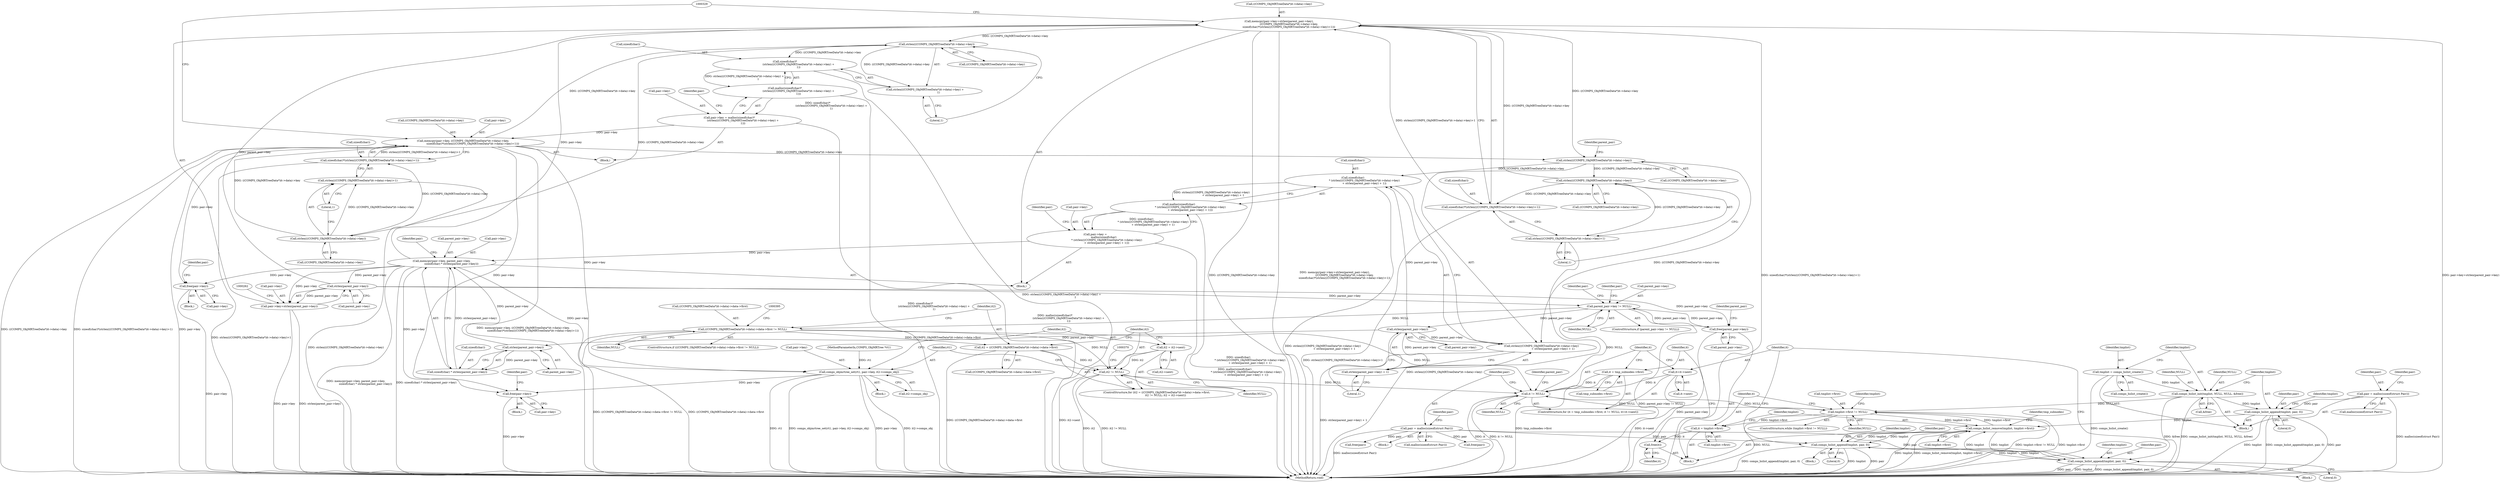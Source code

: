 digraph "0_libcomps_e3a5d056633677959ad924a51758876d415e7046_0@API" {
"1000251" [label="(Call,memcpy(pair->key+strlen(parent_pair->key),\n                       ((COMPS_ObjMRTreeData*)it->data)->key,\n                       sizeof(char)*(strlen(((COMPS_ObjMRTreeData*)it->data)->key)+1)))"];
"1000237" [label="(Call,memcpy(pair->key, parent_pair->key,\n                       sizeof(char) * strlen(parent_pair->key)))"];
"1000214" [label="(Call,pair->key =\n                    malloc(sizeof(char)\n                           * (strlen(((COMPS_ObjMRTreeData*)it->data)->key)\n                           + strlen(parent_pair->key) + 1)))"];
"1000218" [label="(Call,malloc(sizeof(char)\n                           * (strlen(((COMPS_ObjMRTreeData*)it->data)->key)\n                           + strlen(parent_pair->key) + 1)))"];
"1000219" [label="(Call,sizeof(char)\n                           * (strlen(((COMPS_ObjMRTreeData*)it->data)->key)\n                           + strlen(parent_pair->key) + 1))"];
"1000223" [label="(Call,strlen(((COMPS_ObjMRTreeData*)it->data)->key))"];
"1000251" [label="(Call,memcpy(pair->key+strlen(parent_pair->key),\n                       ((COMPS_ObjMRTreeData*)it->data)->key,\n                       sizeof(char)*(strlen(((COMPS_ObjMRTreeData*)it->data)->key)+1)))"];
"1000256" [label="(Call,strlen(parent_pair->key))"];
"1000271" [label="(Call,strlen(((COMPS_ObjMRTreeData*)it->data)->key))"];
"1000267" [label="(Call,sizeof(char)*(strlen(((COMPS_ObjMRTreeData*)it->data)->key)+1))"];
"1000300" [label="(Call,memcpy(pair->key, ((COMPS_ObjMRTreeData*)it->data)->key,\n                       sizeof(char)*(strlen(((COMPS_ObjMRTreeData*)it->data)->key)+1)))"];
"1000282" [label="(Call,pair->key = malloc(sizeof(char)*\n                                (strlen(((COMPS_ObjMRTreeData*)it->data)->key) +\n                                1)))"];
"1000286" [label="(Call,malloc(sizeof(char)*\n                                (strlen(((COMPS_ObjMRTreeData*)it->data)->key) +\n                                1)))"];
"1000287" [label="(Call,sizeof(char)*\n                                (strlen(((COMPS_ObjMRTreeData*)it->data)->key) +\n                                1))"];
"1000291" [label="(Call,strlen(((COMPS_ObjMRTreeData*)it->data)->key))"];
"1000315" [label="(Call,strlen(((COMPS_ObjMRTreeData*)it->data)->key))"];
"1000311" [label="(Call,sizeof(char)*(strlen(((COMPS_ObjMRTreeData*)it->data)->key)+1))"];
"1000232" [label="(Call,strlen(parent_pair->key))"];
"1000208" [label="(Call,parent_pair->key != NULL)"];
"1000414" [label="(Call,free(parent_pair->key))"];
"1000182" [label="(Call,it != NULL)"];
"1000177" [label="(Call,it = tmp_subnodes->first)"];
"1000185" [label="(Call,it=it->next)"];
"1000349" [label="(Call,it2 != NULL)"];
"1000338" [label="(Call,it2 = ((COMPS_ObjMRTreeData*)it->data)->data->first)"];
"1000325" [label="(Call,((COMPS_ObjMRTreeData*)it->data)->data->first != NULL)"];
"1000352" [label="(Call,it2 = it2->next)"];
"1000142" [label="(Call,tmplist->first != NULL)"];
"1000153" [label="(Call,comps_hslist_remove(tmplist, tmplist->first))"];
"1000402" [label="(Call,comps_hslist_append(tmplist, pair, 0))"];
"1000377" [label="(Call,comps_hslist_append(tmplist, pair, 0))"];
"1000191" [label="(Call,pair = malloc(sizeof(struct Pair)))"];
"1000137" [label="(Call,comps_hslist_append(tmplist, pair, 0))"];
"1000131" [label="(Call,comps_hslist_init(tmplist, NULL, NULL, &free))"];
"1000128" [label="(Call,tmplist = comps_hslist_create())"];
"1000111" [label="(Call,pair = malloc(sizeof(struct Pair)))"];
"1000247" [label="(Call,strlen(parent_pair->key))"];
"1000244" [label="(Call,sizeof(char) * strlen(parent_pair->key))"];
"1000358" [label="(Call,comps_objmrtree_set(rt1, pair->key, it2->comps_obj))"];
"1000383" [label="(Call,free(pair->key))"];
"1000408" [label="(Call,free(pair->key))"];
"1000290" [label="(Call,strlen(((COMPS_ObjMRTreeData*)it->data)->key) +\n                                1)"];
"1000314" [label="(Call,strlen(((COMPS_ObjMRTreeData*)it->data)->key)+1)"];
"1000252" [label="(Call,pair->key+strlen(parent_pair->key))"];
"1000222" [label="(Call,strlen(((COMPS_ObjMRTreeData*)it->data)->key)\n                           + strlen(parent_pair->key) + 1)"];
"1000231" [label="(Call,strlen(parent_pair->key) + 1)"];
"1000148" [label="(Call,it = tmplist->first)"];
"1000174" [label="(Call,free(it))"];
"1000270" [label="(Call,strlen(((COMPS_ObjMRTreeData*)it->data)->key)+1)"];
"1000251" [label="(Call,memcpy(pair->key+strlen(parent_pair->key),\n                       ((COMPS_ObjMRTreeData*)it->data)->key,\n                       sizeof(char)*(strlen(((COMPS_ObjMRTreeData*)it->data)->key)+1)))"];
"1000412" [label="(Call,free(pair))"];
"1000140" [label="(Literal,0)"];
"1000415" [label="(Call,parent_pair->key)"];
"1000403" [label="(Identifier,tmplist)"];
"1000147" [label="(Block,)"];
"1000139" [label="(Identifier,pair)"];
"1000142" [label="(Call,tmplist->first != NULL)"];
"1000408" [label="(Call,free(pair->key))"];
"1000213" [label="(Block,)"];
"1000260" [label="(Call,((COMPS_ObjMRTreeData*)it->data)->key)"];
"1000192" [label="(Identifier,pair)"];
"1000103" [label="(MethodParameterIn,COMPS_ObjMRTree *rt1)"];
"1000378" [label="(Identifier,tmplist)"];
"1000290" [label="(Call,strlen(((COMPS_ObjMRTreeData*)it->data)->key) +\n                                1)"];
"1000174" [label="(Call,free(it))"];
"1000220" [label="(Call,sizeof(char))"];
"1000212" [label="(Identifier,NULL)"];
"1000340" [label="(Call,((COMPS_ObjMRTreeData*)it->data)->data->first)"];
"1000376" [label="(Block,)"];
"1000413" [label="(Identifier,pair)"];
"1000326" [label="(Call,((COMPS_ObjMRTreeData*)it->data)->data->first)"];
"1000224" [label="(Call,((COMPS_ObjMRTreeData*)it->data)->key)"];
"1000135" [label="(Call,&free)"];
"1000316" [label="(Call,((COMPS_ObjMRTreeData*)it->data)->key)"];
"1000186" [label="(Identifier,it)"];
"1000380" [label="(Literal,0)"];
"1000350" [label="(Identifier,it2)"];
"1000300" [label="(Call,memcpy(pair->key, ((COMPS_ObjMRTreeData*)it->data)->key,\n                       sizeof(char)*(strlen(((COMPS_ObjMRTreeData*)it->data)->key)+1)))"];
"1000182" [label="(Call,it != NULL)"];
"1000209" [label="(Call,parent_pair->key)"];
"1000208" [label="(Call,parent_pair->key != NULL)"];
"1000141" [label="(ControlStructure,while (tmplist->first != NULL))"];
"1000134" [label="(Identifier,NULL)"];
"1000105" [label="(Block,)"];
"1000244" [label="(Call,sizeof(char) * strlen(parent_pair->key))"];
"1000252" [label="(Call,pair->key+strlen(parent_pair->key))"];
"1000198" [label="(Identifier,pair)"];
"1000143" [label="(Call,tmplist->first)"];
"1000363" [label="(Call,it2->comps_obj)"];
"1000282" [label="(Call,pair->key = malloc(sizeof(char)*\n                                (strlen(((COMPS_ObjMRTreeData*)it->data)->key) +\n                                1)))"];
"1000129" [label="(Identifier,tmplist)"];
"1000291" [label="(Call,strlen(((COMPS_ObjMRTreeData*)it->data)->key))"];
"1000148" [label="(Call,it = tmplist->first)"];
"1000238" [label="(Call,pair->key)"];
"1000384" [label="(Call,pair->key)"];
"1000271" [label="(Call,strlen(((COMPS_ObjMRTreeData*)it->data)->key))"];
"1000231" [label="(Call,strlen(parent_pair->key) + 1)"];
"1000223" [label="(Call,strlen(((COMPS_ObjMRTreeData*)it->data)->key))"];
"1000405" [label="(Literal,0)"];
"1000215" [label="(Call,pair->key)"];
"1000338" [label="(Call,it2 = ((COMPS_ObjMRTreeData*)it->data)->data->first)"];
"1000325" [label="(Call,((COMPS_ObjMRTreeData*)it->data)->data->first != NULL)"];
"1000323" [label="(Literal,1)"];
"1000153" [label="(Call,comps_hslist_remove(tmplist, tmplist->first))"];
"1000422" [label="(Identifier,tmplist)"];
"1000149" [label="(Identifier,it)"];
"1000286" [label="(Call,malloc(sizeof(char)*\n                                (strlen(((COMPS_ObjMRTreeData*)it->data)->key) +\n                                1)))"];
"1000248" [label="(Call,parent_pair->key)"];
"1000358" [label="(Call,comps_objmrtree_set(rt1, pair->key, it2->comps_obj))"];
"1000414" [label="(Call,free(parent_pair->key))"];
"1000222" [label="(Call,strlen(((COMPS_ObjMRTreeData*)it->data)->key)\n                           + strlen(parent_pair->key) + 1)"];
"1000185" [label="(Call,it=it->next)"];
"1000245" [label="(Call,sizeof(char))"];
"1000247" [label="(Call,strlen(parent_pair->key))"];
"1000253" [label="(Call,pair->key)"];
"1000131" [label="(Call,comps_hslist_init(tmplist, NULL, NULL, &free))"];
"1000191" [label="(Call,pair = malloc(sizeof(struct Pair)))"];
"1000219" [label="(Call,sizeof(char)\n                           * (strlen(((COMPS_ObjMRTreeData*)it->data)->key)\n                           + strlen(parent_pair->key) + 1))"];
"1000379" [label="(Identifier,pair)"];
"1000111" [label="(Call,pair = malloc(sizeof(struct Pair)))"];
"1000416" [label="(Identifier,parent_pair)"];
"1000388" [label="(Identifier,pair)"];
"1000383" [label="(Call,free(pair->key))"];
"1000137" [label="(Call,comps_hslist_append(tmplist, pair, 0))"];
"1000360" [label="(Call,pair->key)"];
"1000387" [label="(Call,free(pair))"];
"1000177" [label="(Call,it = tmp_subnodes->first)"];
"1000270" [label="(Call,strlen(((COMPS_ObjMRTreeData*)it->data)->key)+1)"];
"1000236" [label="(Literal,1)"];
"1000353" [label="(Identifier,it2)"];
"1000159" [label="(Identifier,tmp_subnodes)"];
"1000190" [label="(Block,)"];
"1000237" [label="(Call,memcpy(pair->key, parent_pair->key,\n                       sizeof(char) * strlen(parent_pair->key)))"];
"1000113" [label="(Call,malloc(sizeof(struct Pair)))"];
"1000112" [label="(Identifier,pair)"];
"1000382" [label="(Block,)"];
"1000187" [label="(Call,it->next)"];
"1000138" [label="(Identifier,tmplist)"];
"1000283" [label="(Call,pair->key)"];
"1000183" [label="(Identifier,it)"];
"1000146" [label="(Identifier,NULL)"];
"1000409" [label="(Call,pair->key)"];
"1000352" [label="(Call,it2 = it2->next)"];
"1000256" [label="(Call,strlen(parent_pair->key))"];
"1000132" [label="(Identifier,tmplist)"];
"1000118" [label="(Identifier,pair)"];
"1000351" [label="(Identifier,NULL)"];
"1000357" [label="(Block,)"];
"1000175" [label="(Identifier,it)"];
"1000335" [label="(Identifier,NULL)"];
"1000407" [label="(Block,)"];
"1000359" [label="(Identifier,rt1)"];
"1000234" [label="(Identifier,parent_pair)"];
"1000292" [label="(Call,((COMPS_ObjMRTreeData*)it->data)->key)"];
"1000287" [label="(Call,sizeof(char)*\n                                (strlen(((COMPS_ObjMRTreeData*)it->data)->key) +\n                                1))"];
"1000207" [label="(ControlStructure,if (parent_pair->key != NULL))"];
"1000178" [label="(Identifier,it)"];
"1000150" [label="(Call,tmplist->first)"];
"1000232" [label="(Call,strlen(parent_pair->key))"];
"1000401" [label="(Block,)"];
"1000184" [label="(Identifier,NULL)"];
"1000284" [label="(Identifier,pair)"];
"1000324" [label="(ControlStructure,if (((COMPS_ObjMRTreeData*)it->data)->data->first != NULL))"];
"1000133" [label="(Identifier,NULL)"];
"1000218" [label="(Call,malloc(sizeof(char)\n                           * (strlen(((COMPS_ObjMRTreeData*)it->data)->key)\n                           + strlen(parent_pair->key) + 1)))"];
"1000339" [label="(Identifier,it2)"];
"1000154" [label="(Identifier,tmplist)"];
"1000354" [label="(Call,it2->next)"];
"1000233" [label="(Call,parent_pair->key)"];
"1000267" [label="(Call,sizeof(char)*(strlen(((COMPS_ObjMRTreeData*)it->data)->key)+1))"];
"1000155" [label="(Call,tmplist->first)"];
"1000128" [label="(Call,tmplist = comps_hslist_create())"];
"1000216" [label="(Identifier,pair)"];
"1000311" [label="(Call,sizeof(char)*(strlen(((COMPS_ObjMRTreeData*)it->data)->key)+1))"];
"1000312" [label="(Call,sizeof(char))"];
"1000404" [label="(Identifier,pair)"];
"1000315" [label="(Call,strlen(((COMPS_ObjMRTreeData*)it->data)->key))"];
"1000179" [label="(Call,tmp_subnodes->first)"];
"1000279" [label="(Literal,1)"];
"1000130" [label="(Call,comps_hslist_create())"];
"1000302" [label="(Identifier,pair)"];
"1000288" [label="(Call,sizeof(char))"];
"1000144" [label="(Identifier,tmplist)"];
"1000419" [label="(Identifier,parent_pair)"];
"1000304" [label="(Call,((COMPS_ObjMRTreeData*)it->data)->key)"];
"1000268" [label="(Call,sizeof(char))"];
"1000176" [label="(ControlStructure,for (it = tmp_subnodes->first; it != NULL; it=it->next))"];
"1000257" [label="(Call,parent_pair->key)"];
"1000272" [label="(Call,((COMPS_ObjMRTreeData*)it->data)->key)"];
"1000402" [label="(Call,comps_hslist_append(tmplist, pair, 0))"];
"1000299" [label="(Literal,1)"];
"1000254" [label="(Identifier,pair)"];
"1000241" [label="(Call,parent_pair->key)"];
"1000281" [label="(Block,)"];
"1000423" [label="(MethodReturn,void)"];
"1000301" [label="(Call,pair->key)"];
"1000214" [label="(Call,pair->key =\n                    malloc(sizeof(char)\n                           * (strlen(((COMPS_ObjMRTreeData*)it->data)->key)\n                           + strlen(parent_pair->key) + 1)))"];
"1000239" [label="(Identifier,pair)"];
"1000349" [label="(Call,it2 != NULL)"];
"1000377" [label="(Call,comps_hslist_append(tmplist, pair, 0))"];
"1000314" [label="(Call,strlen(((COMPS_ObjMRTreeData*)it->data)->key)+1)"];
"1000337" [label="(ControlStructure,for (it2 = ((COMPS_ObjMRTreeData*)it->data)->data->first;\n                     it2 != NULL; it2 = it2->next))"];
"1000193" [label="(Call,malloc(sizeof(struct Pair)))"];
"1000251" -> "1000213"  [label="AST: "];
"1000251" -> "1000267"  [label="CFG: "];
"1000252" -> "1000251"  [label="AST: "];
"1000260" -> "1000251"  [label="AST: "];
"1000267" -> "1000251"  [label="AST: "];
"1000329" -> "1000251"  [label="CFG: "];
"1000251" -> "1000423"  [label="DDG: ((COMPS_ObjMRTreeData*)it->data)->key"];
"1000251" -> "1000423"  [label="DDG: memcpy(pair->key+strlen(parent_pair->key),\n                       ((COMPS_ObjMRTreeData*)it->data)->key,\n                       sizeof(char)*(strlen(((COMPS_ObjMRTreeData*)it->data)->key)+1))"];
"1000251" -> "1000423"  [label="DDG: pair->key+strlen(parent_pair->key)"];
"1000251" -> "1000423"  [label="DDG: sizeof(char)*(strlen(((COMPS_ObjMRTreeData*)it->data)->key)+1)"];
"1000251" -> "1000223"  [label="DDG: ((COMPS_ObjMRTreeData*)it->data)->key"];
"1000237" -> "1000251"  [label="DDG: pair->key"];
"1000256" -> "1000251"  [label="DDG: parent_pair->key"];
"1000271" -> "1000251"  [label="DDG: ((COMPS_ObjMRTreeData*)it->data)->key"];
"1000267" -> "1000251"  [label="DDG: strlen(((COMPS_ObjMRTreeData*)it->data)->key)+1"];
"1000251" -> "1000291"  [label="DDG: ((COMPS_ObjMRTreeData*)it->data)->key"];
"1000237" -> "1000213"  [label="AST: "];
"1000237" -> "1000244"  [label="CFG: "];
"1000238" -> "1000237"  [label="AST: "];
"1000241" -> "1000237"  [label="AST: "];
"1000244" -> "1000237"  [label="AST: "];
"1000254" -> "1000237"  [label="CFG: "];
"1000237" -> "1000423"  [label="DDG: memcpy(pair->key, parent_pair->key,\n                       sizeof(char) * strlen(parent_pair->key))"];
"1000237" -> "1000423"  [label="DDG: sizeof(char) * strlen(parent_pair->key)"];
"1000214" -> "1000237"  [label="DDG: pair->key"];
"1000247" -> "1000237"  [label="DDG: parent_pair->key"];
"1000244" -> "1000237"  [label="DDG: strlen(parent_pair->key)"];
"1000237" -> "1000252"  [label="DDG: pair->key"];
"1000237" -> "1000256"  [label="DDG: parent_pair->key"];
"1000237" -> "1000358"  [label="DDG: pair->key"];
"1000237" -> "1000383"  [label="DDG: pair->key"];
"1000237" -> "1000408"  [label="DDG: pair->key"];
"1000214" -> "1000213"  [label="AST: "];
"1000214" -> "1000218"  [label="CFG: "];
"1000215" -> "1000214"  [label="AST: "];
"1000218" -> "1000214"  [label="AST: "];
"1000239" -> "1000214"  [label="CFG: "];
"1000214" -> "1000423"  [label="DDG: malloc(sizeof(char)\n                           * (strlen(((COMPS_ObjMRTreeData*)it->data)->key)\n                           + strlen(parent_pair->key) + 1))"];
"1000218" -> "1000214"  [label="DDG: sizeof(char)\n                           * (strlen(((COMPS_ObjMRTreeData*)it->data)->key)\n                           + strlen(parent_pair->key) + 1)"];
"1000218" -> "1000219"  [label="CFG: "];
"1000219" -> "1000218"  [label="AST: "];
"1000218" -> "1000423"  [label="DDG: sizeof(char)\n                           * (strlen(((COMPS_ObjMRTreeData*)it->data)->key)\n                           + strlen(parent_pair->key) + 1)"];
"1000219" -> "1000218"  [label="DDG: strlen(((COMPS_ObjMRTreeData*)it->data)->key)\n                           + strlen(parent_pair->key) + 1"];
"1000219" -> "1000222"  [label="CFG: "];
"1000220" -> "1000219"  [label="AST: "];
"1000222" -> "1000219"  [label="AST: "];
"1000219" -> "1000423"  [label="DDG: strlen(((COMPS_ObjMRTreeData*)it->data)->key)\n                           + strlen(parent_pair->key) + 1"];
"1000223" -> "1000219"  [label="DDG: ((COMPS_ObjMRTreeData*)it->data)->key"];
"1000232" -> "1000219"  [label="DDG: parent_pair->key"];
"1000223" -> "1000222"  [label="AST: "];
"1000223" -> "1000224"  [label="CFG: "];
"1000224" -> "1000223"  [label="AST: "];
"1000234" -> "1000223"  [label="CFG: "];
"1000223" -> "1000222"  [label="DDG: ((COMPS_ObjMRTreeData*)it->data)->key"];
"1000300" -> "1000223"  [label="DDG: ((COMPS_ObjMRTreeData*)it->data)->key"];
"1000223" -> "1000271"  [label="DDG: ((COMPS_ObjMRTreeData*)it->data)->key"];
"1000256" -> "1000252"  [label="AST: "];
"1000256" -> "1000257"  [label="CFG: "];
"1000257" -> "1000256"  [label="AST: "];
"1000252" -> "1000256"  [label="CFG: "];
"1000256" -> "1000208"  [label="DDG: parent_pair->key"];
"1000256" -> "1000252"  [label="DDG: parent_pair->key"];
"1000256" -> "1000414"  [label="DDG: parent_pair->key"];
"1000271" -> "1000270"  [label="AST: "];
"1000271" -> "1000272"  [label="CFG: "];
"1000272" -> "1000271"  [label="AST: "];
"1000279" -> "1000271"  [label="CFG: "];
"1000271" -> "1000267"  [label="DDG: ((COMPS_ObjMRTreeData*)it->data)->key"];
"1000271" -> "1000270"  [label="DDG: ((COMPS_ObjMRTreeData*)it->data)->key"];
"1000267" -> "1000270"  [label="CFG: "];
"1000268" -> "1000267"  [label="AST: "];
"1000270" -> "1000267"  [label="AST: "];
"1000267" -> "1000423"  [label="DDG: strlen(((COMPS_ObjMRTreeData*)it->data)->key)+1"];
"1000300" -> "1000281"  [label="AST: "];
"1000300" -> "1000311"  [label="CFG: "];
"1000301" -> "1000300"  [label="AST: "];
"1000304" -> "1000300"  [label="AST: "];
"1000311" -> "1000300"  [label="AST: "];
"1000329" -> "1000300"  [label="CFG: "];
"1000300" -> "1000423"  [label="DDG: ((COMPS_ObjMRTreeData*)it->data)->key"];
"1000300" -> "1000423"  [label="DDG: sizeof(char)*(strlen(((COMPS_ObjMRTreeData*)it->data)->key)+1)"];
"1000300" -> "1000423"  [label="DDG: pair->key"];
"1000300" -> "1000423"  [label="DDG: memcpy(pair->key, ((COMPS_ObjMRTreeData*)it->data)->key,\n                       sizeof(char)*(strlen(((COMPS_ObjMRTreeData*)it->data)->key)+1))"];
"1000300" -> "1000291"  [label="DDG: ((COMPS_ObjMRTreeData*)it->data)->key"];
"1000282" -> "1000300"  [label="DDG: pair->key"];
"1000315" -> "1000300"  [label="DDG: ((COMPS_ObjMRTreeData*)it->data)->key"];
"1000311" -> "1000300"  [label="DDG: strlen(((COMPS_ObjMRTreeData*)it->data)->key)+1"];
"1000300" -> "1000358"  [label="DDG: pair->key"];
"1000300" -> "1000383"  [label="DDG: pair->key"];
"1000300" -> "1000408"  [label="DDG: pair->key"];
"1000282" -> "1000281"  [label="AST: "];
"1000282" -> "1000286"  [label="CFG: "];
"1000283" -> "1000282"  [label="AST: "];
"1000286" -> "1000282"  [label="AST: "];
"1000302" -> "1000282"  [label="CFG: "];
"1000282" -> "1000423"  [label="DDG: malloc(sizeof(char)*\n                                (strlen(((COMPS_ObjMRTreeData*)it->data)->key) +\n                                1))"];
"1000286" -> "1000282"  [label="DDG: sizeof(char)*\n                                (strlen(((COMPS_ObjMRTreeData*)it->data)->key) +\n                                1)"];
"1000286" -> "1000287"  [label="CFG: "];
"1000287" -> "1000286"  [label="AST: "];
"1000286" -> "1000423"  [label="DDG: sizeof(char)*\n                                (strlen(((COMPS_ObjMRTreeData*)it->data)->key) +\n                                1)"];
"1000287" -> "1000286"  [label="DDG: strlen(((COMPS_ObjMRTreeData*)it->data)->key) +\n                                1"];
"1000287" -> "1000290"  [label="CFG: "];
"1000288" -> "1000287"  [label="AST: "];
"1000290" -> "1000287"  [label="AST: "];
"1000287" -> "1000423"  [label="DDG: strlen(((COMPS_ObjMRTreeData*)it->data)->key) +\n                                1"];
"1000291" -> "1000287"  [label="DDG: ((COMPS_ObjMRTreeData*)it->data)->key"];
"1000291" -> "1000290"  [label="AST: "];
"1000291" -> "1000292"  [label="CFG: "];
"1000292" -> "1000291"  [label="AST: "];
"1000299" -> "1000291"  [label="CFG: "];
"1000291" -> "1000290"  [label="DDG: ((COMPS_ObjMRTreeData*)it->data)->key"];
"1000291" -> "1000315"  [label="DDG: ((COMPS_ObjMRTreeData*)it->data)->key"];
"1000315" -> "1000314"  [label="AST: "];
"1000315" -> "1000316"  [label="CFG: "];
"1000316" -> "1000315"  [label="AST: "];
"1000323" -> "1000315"  [label="CFG: "];
"1000315" -> "1000311"  [label="DDG: ((COMPS_ObjMRTreeData*)it->data)->key"];
"1000315" -> "1000314"  [label="DDG: ((COMPS_ObjMRTreeData*)it->data)->key"];
"1000311" -> "1000314"  [label="CFG: "];
"1000312" -> "1000311"  [label="AST: "];
"1000314" -> "1000311"  [label="AST: "];
"1000311" -> "1000423"  [label="DDG: strlen(((COMPS_ObjMRTreeData*)it->data)->key)+1"];
"1000232" -> "1000231"  [label="AST: "];
"1000232" -> "1000233"  [label="CFG: "];
"1000233" -> "1000232"  [label="AST: "];
"1000236" -> "1000232"  [label="CFG: "];
"1000232" -> "1000222"  [label="DDG: parent_pair->key"];
"1000232" -> "1000231"  [label="DDG: parent_pair->key"];
"1000208" -> "1000232"  [label="DDG: parent_pair->key"];
"1000232" -> "1000247"  [label="DDG: parent_pair->key"];
"1000208" -> "1000207"  [label="AST: "];
"1000208" -> "1000212"  [label="CFG: "];
"1000209" -> "1000208"  [label="AST: "];
"1000212" -> "1000208"  [label="AST: "];
"1000216" -> "1000208"  [label="CFG: "];
"1000284" -> "1000208"  [label="CFG: "];
"1000208" -> "1000423"  [label="DDG: parent_pair->key != NULL"];
"1000414" -> "1000208"  [label="DDG: parent_pair->key"];
"1000182" -> "1000208"  [label="DDG: NULL"];
"1000208" -> "1000325"  [label="DDG: NULL"];
"1000208" -> "1000414"  [label="DDG: parent_pair->key"];
"1000414" -> "1000147"  [label="AST: "];
"1000414" -> "1000415"  [label="CFG: "];
"1000415" -> "1000414"  [label="AST: "];
"1000419" -> "1000414"  [label="CFG: "];
"1000414" -> "1000423"  [label="DDG: parent_pair->key"];
"1000182" -> "1000176"  [label="AST: "];
"1000182" -> "1000184"  [label="CFG: "];
"1000183" -> "1000182"  [label="AST: "];
"1000184" -> "1000182"  [label="AST: "];
"1000192" -> "1000182"  [label="CFG: "];
"1000416" -> "1000182"  [label="CFG: "];
"1000182" -> "1000423"  [label="DDG: it != NULL"];
"1000182" -> "1000423"  [label="DDG: it"];
"1000182" -> "1000142"  [label="DDG: NULL"];
"1000177" -> "1000182"  [label="DDG: it"];
"1000185" -> "1000182"  [label="DDG: it"];
"1000349" -> "1000182"  [label="DDG: NULL"];
"1000142" -> "1000182"  [label="DDG: NULL"];
"1000325" -> "1000182"  [label="DDG: NULL"];
"1000177" -> "1000176"  [label="AST: "];
"1000177" -> "1000179"  [label="CFG: "];
"1000178" -> "1000177"  [label="AST: "];
"1000179" -> "1000177"  [label="AST: "];
"1000183" -> "1000177"  [label="CFG: "];
"1000177" -> "1000423"  [label="DDG: tmp_subnodes->first"];
"1000185" -> "1000176"  [label="AST: "];
"1000185" -> "1000187"  [label="CFG: "];
"1000186" -> "1000185"  [label="AST: "];
"1000187" -> "1000185"  [label="AST: "];
"1000183" -> "1000185"  [label="CFG: "];
"1000185" -> "1000423"  [label="DDG: it->next"];
"1000349" -> "1000337"  [label="AST: "];
"1000349" -> "1000351"  [label="CFG: "];
"1000350" -> "1000349"  [label="AST: "];
"1000351" -> "1000349"  [label="AST: "];
"1000359" -> "1000349"  [label="CFG: "];
"1000370" -> "1000349"  [label="CFG: "];
"1000349" -> "1000423"  [label="DDG: it2 != NULL"];
"1000349" -> "1000423"  [label="DDG: it2"];
"1000338" -> "1000349"  [label="DDG: it2"];
"1000352" -> "1000349"  [label="DDG: it2"];
"1000325" -> "1000349"  [label="DDG: NULL"];
"1000338" -> "1000337"  [label="AST: "];
"1000338" -> "1000340"  [label="CFG: "];
"1000339" -> "1000338"  [label="AST: "];
"1000340" -> "1000338"  [label="AST: "];
"1000350" -> "1000338"  [label="CFG: "];
"1000338" -> "1000423"  [label="DDG: ((COMPS_ObjMRTreeData*)it->data)->data->first"];
"1000325" -> "1000338"  [label="DDG: ((COMPS_ObjMRTreeData*)it->data)->data->first"];
"1000325" -> "1000324"  [label="AST: "];
"1000325" -> "1000335"  [label="CFG: "];
"1000326" -> "1000325"  [label="AST: "];
"1000335" -> "1000325"  [label="AST: "];
"1000339" -> "1000325"  [label="CFG: "];
"1000395" -> "1000325"  [label="CFG: "];
"1000325" -> "1000423"  [label="DDG: ((COMPS_ObjMRTreeData*)it->data)->data->first"];
"1000325" -> "1000423"  [label="DDG: ((COMPS_ObjMRTreeData*)it->data)->data->first != NULL"];
"1000352" -> "1000337"  [label="AST: "];
"1000352" -> "1000354"  [label="CFG: "];
"1000353" -> "1000352"  [label="AST: "];
"1000354" -> "1000352"  [label="AST: "];
"1000350" -> "1000352"  [label="CFG: "];
"1000352" -> "1000423"  [label="DDG: it2->next"];
"1000142" -> "1000141"  [label="AST: "];
"1000142" -> "1000146"  [label="CFG: "];
"1000143" -> "1000142"  [label="AST: "];
"1000146" -> "1000142"  [label="AST: "];
"1000149" -> "1000142"  [label="CFG: "];
"1000422" -> "1000142"  [label="CFG: "];
"1000142" -> "1000423"  [label="DDG: tmplist->first != NULL"];
"1000142" -> "1000423"  [label="DDG: tmplist->first"];
"1000142" -> "1000423"  [label="DDG: NULL"];
"1000153" -> "1000142"  [label="DDG: tmplist->first"];
"1000131" -> "1000142"  [label="DDG: NULL"];
"1000142" -> "1000148"  [label="DDG: tmplist->first"];
"1000142" -> "1000153"  [label="DDG: tmplist->first"];
"1000153" -> "1000147"  [label="AST: "];
"1000153" -> "1000155"  [label="CFG: "];
"1000154" -> "1000153"  [label="AST: "];
"1000155" -> "1000153"  [label="AST: "];
"1000159" -> "1000153"  [label="CFG: "];
"1000153" -> "1000423"  [label="DDG: tmplist"];
"1000153" -> "1000423"  [label="DDG: comps_hslist_remove(tmplist, tmplist->first)"];
"1000402" -> "1000153"  [label="DDG: tmplist"];
"1000377" -> "1000153"  [label="DDG: tmplist"];
"1000137" -> "1000153"  [label="DDG: tmplist"];
"1000153" -> "1000377"  [label="DDG: tmplist"];
"1000153" -> "1000402"  [label="DDG: tmplist"];
"1000402" -> "1000401"  [label="AST: "];
"1000402" -> "1000405"  [label="CFG: "];
"1000403" -> "1000402"  [label="AST: "];
"1000404" -> "1000402"  [label="AST: "];
"1000405" -> "1000402"  [label="AST: "];
"1000186" -> "1000402"  [label="CFG: "];
"1000402" -> "1000423"  [label="DDG: pair"];
"1000402" -> "1000423"  [label="DDG: comps_hslist_append(tmplist, pair, 0)"];
"1000402" -> "1000423"  [label="DDG: tmplist"];
"1000402" -> "1000377"  [label="DDG: tmplist"];
"1000377" -> "1000402"  [label="DDG: tmplist"];
"1000191" -> "1000402"  [label="DDG: pair"];
"1000377" -> "1000376"  [label="AST: "];
"1000377" -> "1000380"  [label="CFG: "];
"1000378" -> "1000377"  [label="AST: "];
"1000379" -> "1000377"  [label="AST: "];
"1000380" -> "1000377"  [label="AST: "];
"1000186" -> "1000377"  [label="CFG: "];
"1000377" -> "1000423"  [label="DDG: comps_hslist_append(tmplist, pair, 0)"];
"1000377" -> "1000423"  [label="DDG: pair"];
"1000377" -> "1000423"  [label="DDG: tmplist"];
"1000191" -> "1000377"  [label="DDG: pair"];
"1000191" -> "1000190"  [label="AST: "];
"1000191" -> "1000193"  [label="CFG: "];
"1000192" -> "1000191"  [label="AST: "];
"1000193" -> "1000191"  [label="AST: "];
"1000198" -> "1000191"  [label="CFG: "];
"1000191" -> "1000423"  [label="DDG: malloc(sizeof(struct Pair))"];
"1000191" -> "1000387"  [label="DDG: pair"];
"1000191" -> "1000412"  [label="DDG: pair"];
"1000137" -> "1000105"  [label="AST: "];
"1000137" -> "1000140"  [label="CFG: "];
"1000138" -> "1000137"  [label="AST: "];
"1000139" -> "1000137"  [label="AST: "];
"1000140" -> "1000137"  [label="AST: "];
"1000144" -> "1000137"  [label="CFG: "];
"1000137" -> "1000423"  [label="DDG: pair"];
"1000137" -> "1000423"  [label="DDG: tmplist"];
"1000137" -> "1000423"  [label="DDG: comps_hslist_append(tmplist, pair, 0)"];
"1000131" -> "1000137"  [label="DDG: tmplist"];
"1000111" -> "1000137"  [label="DDG: pair"];
"1000131" -> "1000105"  [label="AST: "];
"1000131" -> "1000135"  [label="CFG: "];
"1000132" -> "1000131"  [label="AST: "];
"1000133" -> "1000131"  [label="AST: "];
"1000134" -> "1000131"  [label="AST: "];
"1000135" -> "1000131"  [label="AST: "];
"1000138" -> "1000131"  [label="CFG: "];
"1000131" -> "1000423"  [label="DDG: &free"];
"1000131" -> "1000423"  [label="DDG: comps_hslist_init(tmplist, NULL, NULL, &free)"];
"1000128" -> "1000131"  [label="DDG: tmplist"];
"1000128" -> "1000105"  [label="AST: "];
"1000128" -> "1000130"  [label="CFG: "];
"1000129" -> "1000128"  [label="AST: "];
"1000130" -> "1000128"  [label="AST: "];
"1000132" -> "1000128"  [label="CFG: "];
"1000128" -> "1000423"  [label="DDG: comps_hslist_create()"];
"1000111" -> "1000105"  [label="AST: "];
"1000111" -> "1000113"  [label="CFG: "];
"1000112" -> "1000111"  [label="AST: "];
"1000113" -> "1000111"  [label="AST: "];
"1000118" -> "1000111"  [label="CFG: "];
"1000111" -> "1000423"  [label="DDG: malloc(sizeof(struct Pair))"];
"1000247" -> "1000244"  [label="AST: "];
"1000247" -> "1000248"  [label="CFG: "];
"1000248" -> "1000247"  [label="AST: "];
"1000244" -> "1000247"  [label="CFG: "];
"1000247" -> "1000244"  [label="DDG: parent_pair->key"];
"1000245" -> "1000244"  [label="AST: "];
"1000358" -> "1000357"  [label="AST: "];
"1000358" -> "1000363"  [label="CFG: "];
"1000359" -> "1000358"  [label="AST: "];
"1000360" -> "1000358"  [label="AST: "];
"1000363" -> "1000358"  [label="AST: "];
"1000353" -> "1000358"  [label="CFG: "];
"1000358" -> "1000423"  [label="DDG: comps_objmrtree_set(rt1, pair->key, it2->comps_obj)"];
"1000358" -> "1000423"  [label="DDG: pair->key"];
"1000358" -> "1000423"  [label="DDG: it2->comps_obj"];
"1000358" -> "1000423"  [label="DDG: rt1"];
"1000103" -> "1000358"  [label="DDG: rt1"];
"1000358" -> "1000383"  [label="DDG: pair->key"];
"1000383" -> "1000382"  [label="AST: "];
"1000383" -> "1000384"  [label="CFG: "];
"1000384" -> "1000383"  [label="AST: "];
"1000388" -> "1000383"  [label="CFG: "];
"1000383" -> "1000423"  [label="DDG: pair->key"];
"1000408" -> "1000407"  [label="AST: "];
"1000408" -> "1000409"  [label="CFG: "];
"1000409" -> "1000408"  [label="AST: "];
"1000413" -> "1000408"  [label="CFG: "];
"1000408" -> "1000423"  [label="DDG: pair->key"];
"1000290" -> "1000299"  [label="CFG: "];
"1000299" -> "1000290"  [label="AST: "];
"1000314" -> "1000323"  [label="CFG: "];
"1000323" -> "1000314"  [label="AST: "];
"1000314" -> "1000423"  [label="DDG: strlen(((COMPS_ObjMRTreeData*)it->data)->key)"];
"1000253" -> "1000252"  [label="AST: "];
"1000262" -> "1000252"  [label="CFG: "];
"1000252" -> "1000423"  [label="DDG: pair->key"];
"1000252" -> "1000423"  [label="DDG: strlen(parent_pair->key)"];
"1000222" -> "1000231"  [label="CFG: "];
"1000231" -> "1000222"  [label="AST: "];
"1000222" -> "1000423"  [label="DDG: strlen(parent_pair->key) + 1"];
"1000231" -> "1000236"  [label="CFG: "];
"1000236" -> "1000231"  [label="AST: "];
"1000148" -> "1000147"  [label="AST: "];
"1000148" -> "1000150"  [label="CFG: "];
"1000149" -> "1000148"  [label="AST: "];
"1000150" -> "1000148"  [label="AST: "];
"1000154" -> "1000148"  [label="CFG: "];
"1000148" -> "1000174"  [label="DDG: it"];
"1000174" -> "1000147"  [label="AST: "];
"1000174" -> "1000175"  [label="CFG: "];
"1000175" -> "1000174"  [label="AST: "];
"1000178" -> "1000174"  [label="CFG: "];
"1000270" -> "1000279"  [label="CFG: "];
"1000279" -> "1000270"  [label="AST: "];
"1000270" -> "1000423"  [label="DDG: strlen(((COMPS_ObjMRTreeData*)it->data)->key)"];
}
